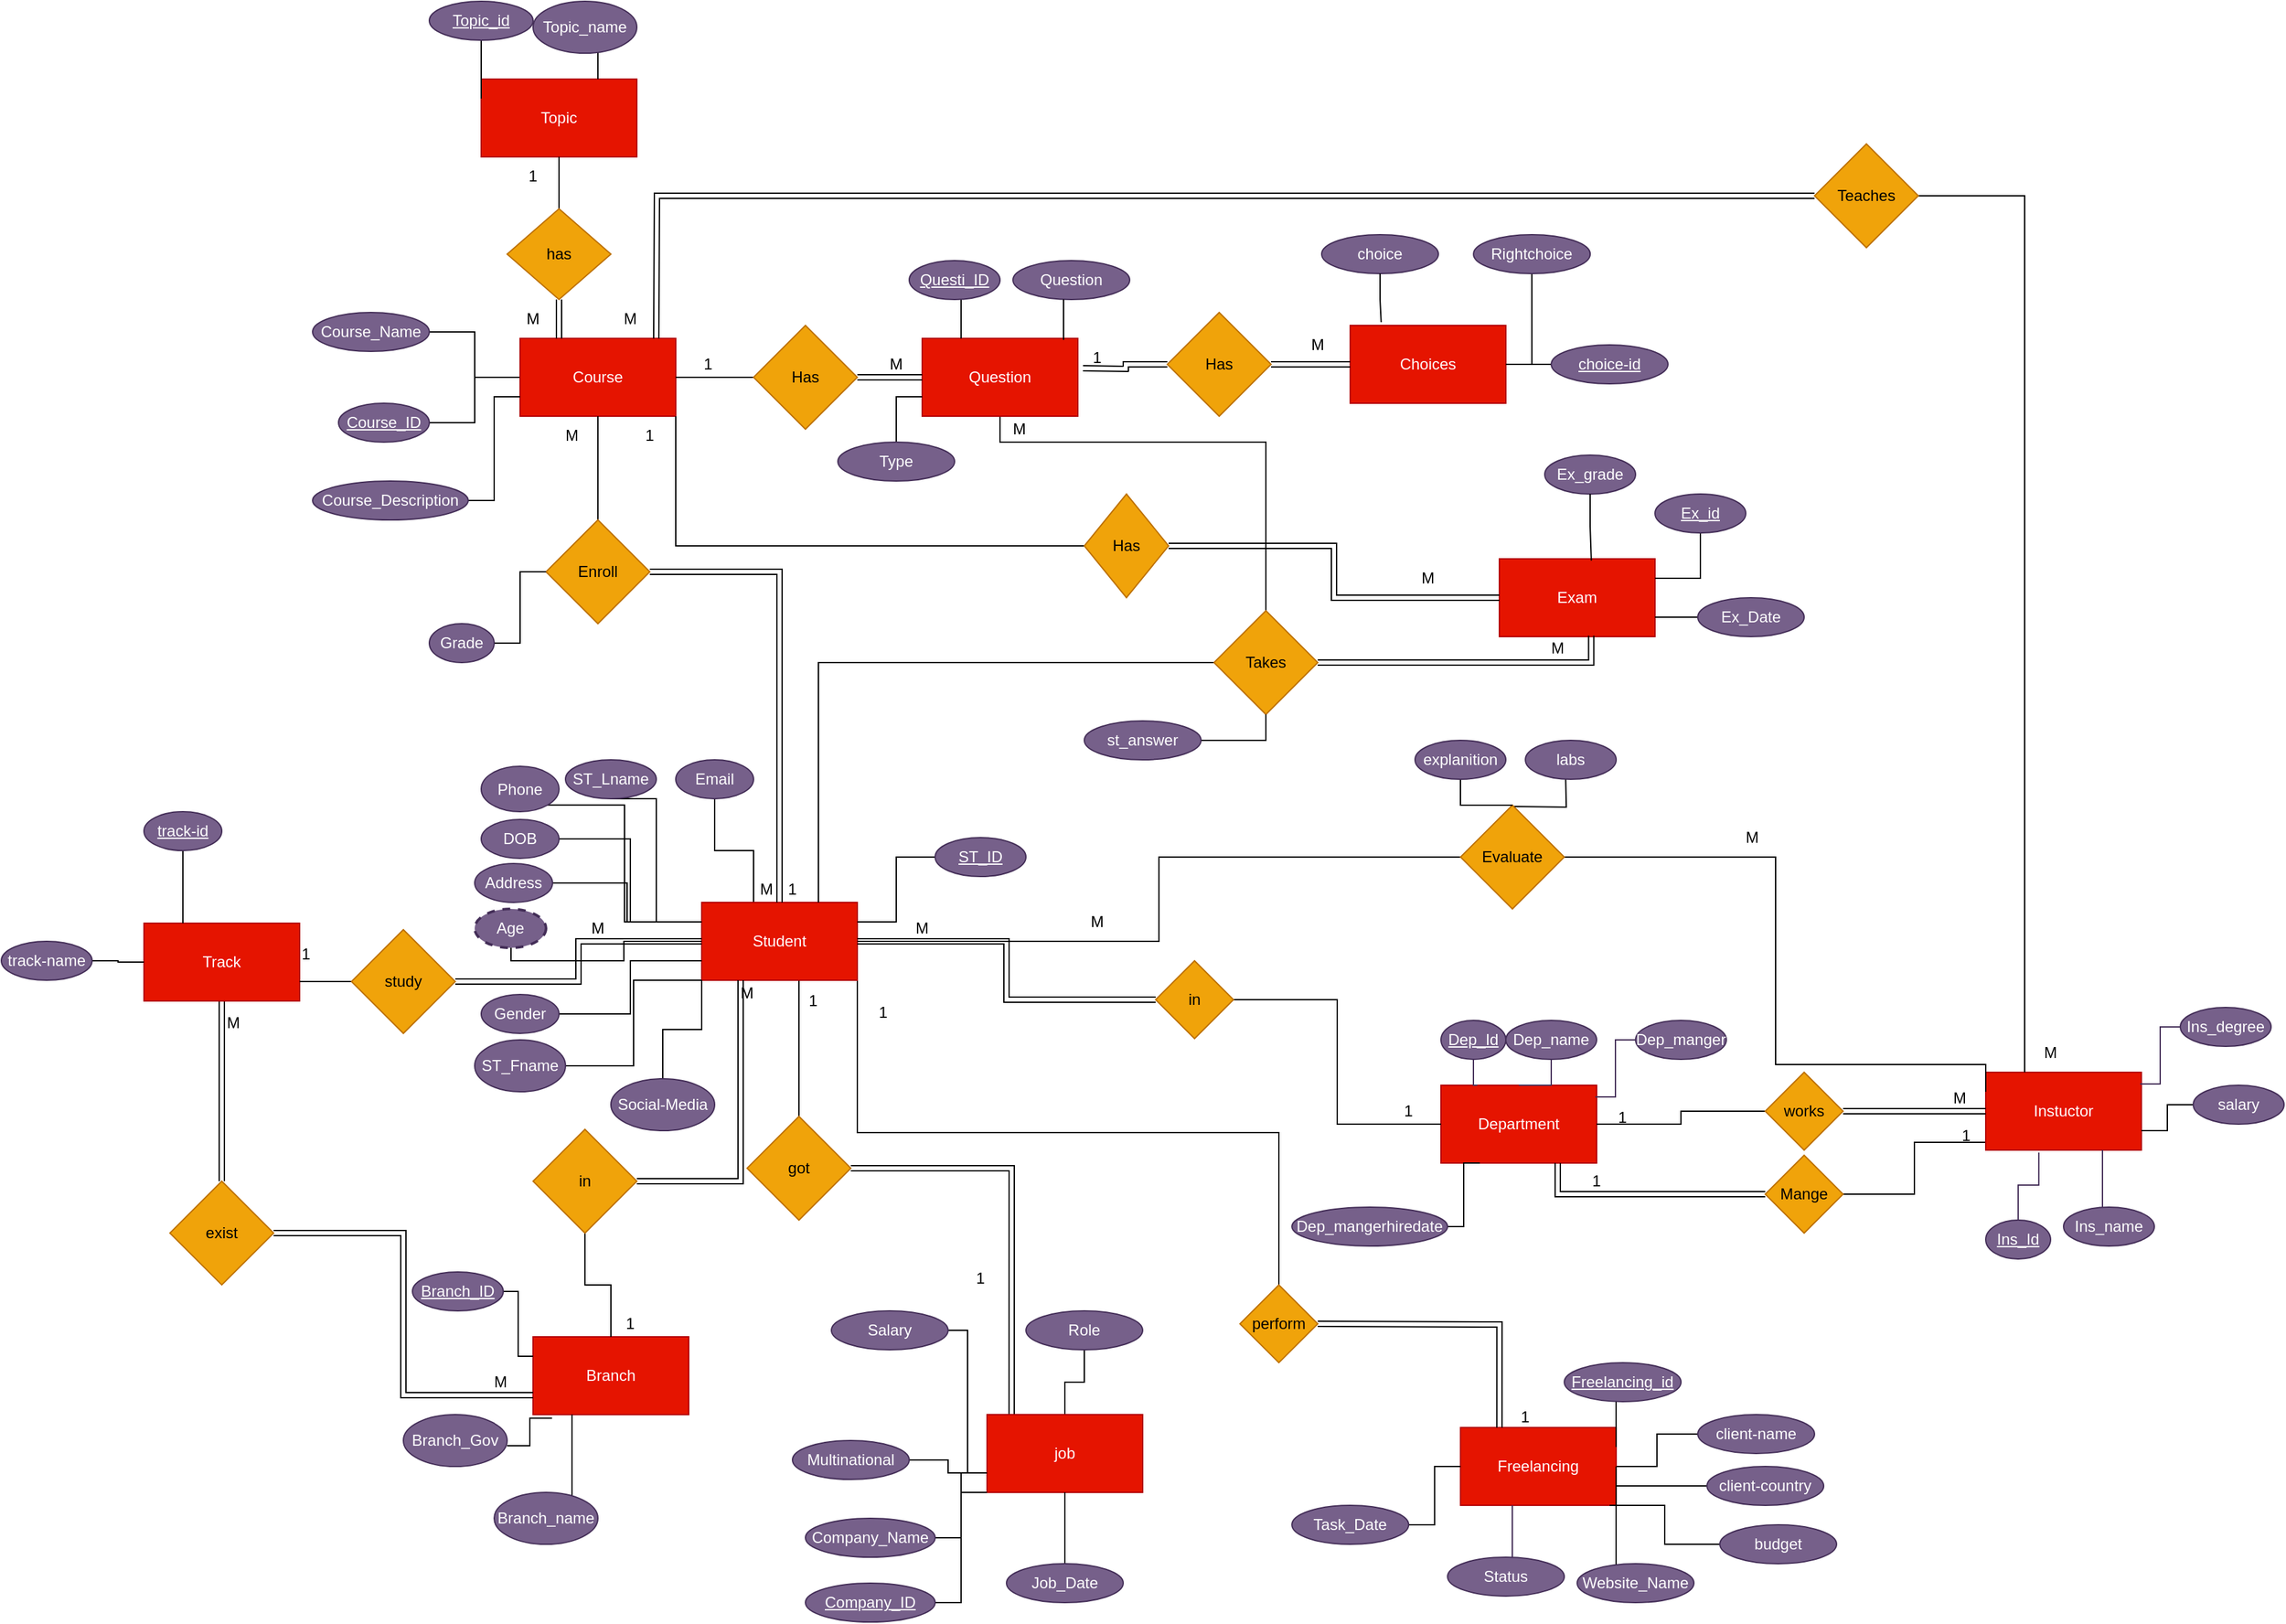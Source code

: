 <mxfile version="24.7.7">
  <diagram name="Page-1" id="Xims1WlKcYDbNQN4OqD3">
    <mxGraphModel dx="1760" dy="1590" grid="1" gridSize="10" guides="1" tooltips="1" connect="1" arrows="1" fold="1" page="1" pageScale="1" pageWidth="850" pageHeight="1100" math="0" shadow="0">
      <root>
        <mxCell id="0" />
        <mxCell id="1" parent="0" />
        <mxCell id="JtSwTdIA30WOySHyKtoY-1" style="edgeStyle=orthogonalEdgeStyle;rounded=0;orthogonalLoop=1;jettySize=auto;html=1;endArrow=none;endFill=0;" edge="1" parent="1" source="JtSwTdIA30WOySHyKtoY-2" target="JtSwTdIA30WOySHyKtoY-5">
          <mxGeometry relative="1" as="geometry" />
        </mxCell>
        <mxCell id="JtSwTdIA30WOySHyKtoY-2" value="Course_Name" style="ellipse;whiteSpace=wrap;html=1;fillColor=#76608a;fontColor=#ffffff;strokeColor=#432D57;" vertex="1" parent="1">
          <mxGeometry x="-110" y="-40" width="90" height="30" as="geometry" />
        </mxCell>
        <mxCell id="JtSwTdIA30WOySHyKtoY-3" style="edgeStyle=orthogonalEdgeStyle;rounded=0;orthogonalLoop=1;jettySize=auto;html=1;entryX=0;entryY=0.5;entryDx=0;entryDy=0;endArrow=none;endFill=0;" edge="1" parent="1" source="JtSwTdIA30WOySHyKtoY-4" target="JtSwTdIA30WOySHyKtoY-5">
          <mxGeometry relative="1" as="geometry" />
        </mxCell>
        <mxCell id="JtSwTdIA30WOySHyKtoY-4" value="&lt;u&gt;Course_ID&lt;/u&gt;" style="ellipse;whiteSpace=wrap;html=1;fillColor=#76608a;fontColor=#ffffff;strokeColor=#432D57;" vertex="1" parent="1">
          <mxGeometry x="-90" y="30" width="70" height="30" as="geometry" />
        </mxCell>
        <mxCell id="JtSwTdIA30WOySHyKtoY-5" value="Course" style="rounded=0;whiteSpace=wrap;html=1;fillColor=#e51400;fontColor=#ffffff;strokeColor=#B20000;" vertex="1" parent="1">
          <mxGeometry x="50" y="-20" width="120" height="60" as="geometry" />
        </mxCell>
        <mxCell id="JtSwTdIA30WOySHyKtoY-6" style="edgeStyle=orthogonalEdgeStyle;rounded=0;orthogonalLoop=1;jettySize=auto;html=1;endArrow=none;endFill=0;" edge="1" parent="1" source="JtSwTdIA30WOySHyKtoY-9" target="JtSwTdIA30WOySHyKtoY-70">
          <mxGeometry relative="1" as="geometry">
            <Array as="points">
              <mxPoint x="230" y="375" />
              <mxPoint x="200" y="375" />
            </Array>
          </mxGeometry>
        </mxCell>
        <mxCell id="JtSwTdIA30WOySHyKtoY-7" style="edgeStyle=orthogonalEdgeStyle;rounded=0;orthogonalLoop=1;jettySize=auto;html=1;exitX=1;exitY=1;exitDx=0;exitDy=0;entryX=0.5;entryY=0;entryDx=0;entryDy=0;endArrow=none;endFill=0;" edge="1" parent="1" source="JtSwTdIA30WOySHyKtoY-9" target="JtSwTdIA30WOySHyKtoY-120">
          <mxGeometry relative="1" as="geometry" />
        </mxCell>
        <mxCell id="JtSwTdIA30WOySHyKtoY-8" style="edgeStyle=elbowEdgeStyle;rounded=0;orthogonalLoop=1;jettySize=auto;html=1;entryX=0.5;entryY=0;entryDx=0;entryDy=0;endArrow=none;endFill=0;" edge="1" parent="1" source="JtSwTdIA30WOySHyKtoY-9" target="JtSwTdIA30WOySHyKtoY-82">
          <mxGeometry relative="1" as="geometry" />
        </mxCell>
        <mxCell id="JtSwTdIA30WOySHyKtoY-9" value="Student" style="rounded=0;whiteSpace=wrap;html=1;fillColor=#e51400;fontColor=#ffffff;strokeColor=#B20000;" vertex="1" parent="1">
          <mxGeometry x="190" y="415" width="120" height="60" as="geometry" />
        </mxCell>
        <mxCell id="JtSwTdIA30WOySHyKtoY-10" style="edgeStyle=elbowEdgeStyle;rounded=0;orthogonalLoop=1;jettySize=auto;html=1;entryX=0;entryY=0.75;entryDx=0;entryDy=0;endArrow=none;endFill=0;" edge="1" parent="1" source="JtSwTdIA30WOySHyKtoY-11" target="JtSwTdIA30WOySHyKtoY-9">
          <mxGeometry relative="1" as="geometry" />
        </mxCell>
        <mxCell id="JtSwTdIA30WOySHyKtoY-11" value="Gender" style="ellipse;whiteSpace=wrap;html=1;fillColor=#76608a;fontColor=#ffffff;strokeColor=#432D57;" vertex="1" parent="1">
          <mxGeometry x="20" y="486" width="60" height="30" as="geometry" />
        </mxCell>
        <mxCell id="JtSwTdIA30WOySHyKtoY-12" style="edgeStyle=elbowEdgeStyle;rounded=0;orthogonalLoop=1;jettySize=auto;html=1;exitX=0.5;exitY=1;exitDx=0;exitDy=0;entryX=0;entryY=0.25;entryDx=0;entryDy=0;endArrow=none;endFill=0;" edge="1" parent="1" source="JtSwTdIA30WOySHyKtoY-13" target="JtSwTdIA30WOySHyKtoY-9">
          <mxGeometry relative="1" as="geometry">
            <mxPoint x="140" y="390" as="targetPoint" />
          </mxGeometry>
        </mxCell>
        <mxCell id="JtSwTdIA30WOySHyKtoY-13" value="ST_Lname" style="ellipse;whiteSpace=wrap;html=1;fillColor=#76608a;fontColor=#ffffff;strokeColor=#432D57;" vertex="1" parent="1">
          <mxGeometry x="85" y="305" width="70" height="30" as="geometry" />
        </mxCell>
        <mxCell id="JtSwTdIA30WOySHyKtoY-14" style="edgeStyle=elbowEdgeStyle;rounded=0;orthogonalLoop=1;jettySize=auto;html=1;exitX=1;exitY=0.5;exitDx=0;exitDy=0;entryX=0;entryY=0.25;entryDx=0;entryDy=0;endArrow=none;endFill=0;" edge="1" parent="1" source="JtSwTdIA30WOySHyKtoY-15" target="JtSwTdIA30WOySHyKtoY-9">
          <mxGeometry relative="1" as="geometry">
            <mxPoint x="140" y="420" as="targetPoint" />
          </mxGeometry>
        </mxCell>
        <mxCell id="JtSwTdIA30WOySHyKtoY-15" value="DOB" style="ellipse;whiteSpace=wrap;html=1;fillColor=#76608a;fontColor=#ffffff;strokeColor=#432D57;" vertex="1" parent="1">
          <mxGeometry x="20" y="351" width="60" height="30" as="geometry" />
        </mxCell>
        <mxCell id="JtSwTdIA30WOySHyKtoY-16" style="edgeStyle=elbowEdgeStyle;rounded=0;orthogonalLoop=1;jettySize=auto;html=1;exitX=1;exitY=1;exitDx=0;exitDy=0;endArrow=none;endFill=0;" edge="1" parent="1" source="JtSwTdIA30WOySHyKtoY-17">
          <mxGeometry relative="1" as="geometry">
            <mxPoint x="190" y="430" as="targetPoint" />
          </mxGeometry>
        </mxCell>
        <mxCell id="JtSwTdIA30WOySHyKtoY-17" value="Phone" style="ellipse;whiteSpace=wrap;html=1;fillColor=#76608a;fontColor=#ffffff;strokeColor=#432D57;" vertex="1" parent="1">
          <mxGeometry x="20" y="310" width="60" height="35" as="geometry" />
        </mxCell>
        <mxCell id="JtSwTdIA30WOySHyKtoY-18" style="edgeStyle=elbowEdgeStyle;rounded=0;orthogonalLoop=1;jettySize=auto;html=1;exitX=1;exitY=0.5;exitDx=0;exitDy=0;entryX=0;entryY=0.25;entryDx=0;entryDy=0;endArrow=none;endFill=0;" edge="1" parent="1" source="JtSwTdIA30WOySHyKtoY-19" target="JtSwTdIA30WOySHyKtoY-9">
          <mxGeometry relative="1" as="geometry">
            <mxPoint x="140" y="435" as="targetPoint" />
          </mxGeometry>
        </mxCell>
        <mxCell id="JtSwTdIA30WOySHyKtoY-19" value="Address" style="ellipse;whiteSpace=wrap;html=1;fillColor=#76608a;fontColor=#ffffff;strokeColor=#432D57;" vertex="1" parent="1">
          <mxGeometry x="15" y="385" width="60" height="30" as="geometry" />
        </mxCell>
        <mxCell id="JtSwTdIA30WOySHyKtoY-20" style="edgeStyle=elbowEdgeStyle;rounded=0;orthogonalLoop=1;jettySize=auto;html=1;entryX=0;entryY=1;entryDx=0;entryDy=0;endArrow=none;endFill=0;" edge="1" parent="1" source="JtSwTdIA30WOySHyKtoY-21" target="JtSwTdIA30WOySHyKtoY-9">
          <mxGeometry relative="1" as="geometry" />
        </mxCell>
        <mxCell id="JtSwTdIA30WOySHyKtoY-21" value="ST_Fname" style="ellipse;whiteSpace=wrap;html=1;fillColor=#76608a;fontColor=#ffffff;strokeColor=#432D57;" vertex="1" parent="1">
          <mxGeometry x="15" y="521" width="70" height="40" as="geometry" />
        </mxCell>
        <mxCell id="JtSwTdIA30WOySHyKtoY-22" style="edgeStyle=orthogonalEdgeStyle;rounded=0;orthogonalLoop=1;jettySize=auto;html=1;entryX=1;entryY=0.25;entryDx=0;entryDy=0;endArrow=none;endFill=0;" edge="1" parent="1" source="JtSwTdIA30WOySHyKtoY-23" target="JtSwTdIA30WOySHyKtoY-9">
          <mxGeometry relative="1" as="geometry" />
        </mxCell>
        <mxCell id="JtSwTdIA30WOySHyKtoY-23" value="&lt;u&gt;ST_ID&lt;/u&gt;" style="ellipse;whiteSpace=wrap;html=1;fillColor=#76608a;fontColor=#ffffff;strokeColor=#432D57;" vertex="1" parent="1">
          <mxGeometry x="370" y="365" width="70" height="30" as="geometry" />
        </mxCell>
        <mxCell id="JtSwTdIA30WOySHyKtoY-24" value="Branch" style="rounded=0;whiteSpace=wrap;html=1;fillColor=#e51400;fontColor=#ffffff;strokeColor=#B20000;" vertex="1" parent="1">
          <mxGeometry x="60" y="750" width="120" height="60" as="geometry" />
        </mxCell>
        <mxCell id="JtSwTdIA30WOySHyKtoY-25" style="edgeStyle=orthogonalEdgeStyle;rounded=0;orthogonalLoop=1;jettySize=auto;html=1;entryX=0.5;entryY=0;entryDx=0;entryDy=0;endArrow=none;endFill=0;" edge="1" parent="1" source="JtSwTdIA30WOySHyKtoY-26" target="JtSwTdIA30WOySHyKtoY-75">
          <mxGeometry relative="1" as="geometry">
            <Array as="points">
              <mxPoint x="420" y="60" />
              <mxPoint x="625" y="60" />
            </Array>
          </mxGeometry>
        </mxCell>
        <mxCell id="JtSwTdIA30WOySHyKtoY-26" value="Question" style="rounded=0;whiteSpace=wrap;html=1;fillColor=#e51400;fontColor=#ffffff;strokeColor=#B20000;" vertex="1" parent="1">
          <mxGeometry x="360" y="-20" width="120" height="60" as="geometry" />
        </mxCell>
        <mxCell id="JtSwTdIA30WOySHyKtoY-27" value="Question" style="ellipse;whiteSpace=wrap;html=1;fillColor=#76608a;fontColor=#ffffff;strokeColor=#432D57;" vertex="1" parent="1">
          <mxGeometry x="430" y="-80" width="90" height="30" as="geometry" />
        </mxCell>
        <mxCell id="JtSwTdIA30WOySHyKtoY-28" style="edgeStyle=elbowEdgeStyle;rounded=0;orthogonalLoop=1;jettySize=auto;html=1;entryX=0.25;entryY=0;entryDx=0;entryDy=0;endArrow=none;endFill=0;" edge="1" parent="1" source="JtSwTdIA30WOySHyKtoY-29" target="JtSwTdIA30WOySHyKtoY-26">
          <mxGeometry relative="1" as="geometry" />
        </mxCell>
        <mxCell id="JtSwTdIA30WOySHyKtoY-29" value="&lt;u&gt;Questi_ID&lt;/u&gt;" style="ellipse;whiteSpace=wrap;html=1;fillColor=#76608a;fontColor=#ffffff;strokeColor=#432D57;" vertex="1" parent="1">
          <mxGeometry x="350" y="-80" width="70" height="30" as="geometry" />
        </mxCell>
        <mxCell id="JtSwTdIA30WOySHyKtoY-30" value="Choices" style="rounded=0;whiteSpace=wrap;html=1;fillColor=#e51400;fontColor=#ffffff;strokeColor=#B20000;" vertex="1" parent="1">
          <mxGeometry x="690" y="-30" width="120" height="60" as="geometry" />
        </mxCell>
        <mxCell id="JtSwTdIA30WOySHyKtoY-31" value="choice" style="ellipse;whiteSpace=wrap;html=1;fillColor=#76608a;fontColor=#ffffff;strokeColor=#432D57;" vertex="1" parent="1">
          <mxGeometry x="668" y="-100" width="90" height="30" as="geometry" />
        </mxCell>
        <mxCell id="JtSwTdIA30WOySHyKtoY-32" style="edgeStyle=elbowEdgeStyle;rounded=0;orthogonalLoop=1;jettySize=auto;html=1;entryX=0.25;entryY=1;entryDx=0;entryDy=0;endArrow=none;endFill=0;" edge="1" parent="1" source="JtSwTdIA30WOySHyKtoY-33" target="JtSwTdIA30WOySHyKtoY-24">
          <mxGeometry relative="1" as="geometry" />
        </mxCell>
        <mxCell id="JtSwTdIA30WOySHyKtoY-33" value="Branch_name" style="ellipse;whiteSpace=wrap;html=1;fillColor=#76608a;fontColor=#ffffff;strokeColor=#432D57;" vertex="1" parent="1">
          <mxGeometry x="30" y="870" width="80" height="40" as="geometry" />
        </mxCell>
        <mxCell id="JtSwTdIA30WOySHyKtoY-34" style="edgeStyle=elbowEdgeStyle;rounded=0;orthogonalLoop=1;jettySize=auto;html=1;entryX=0;entryY=0.25;entryDx=0;entryDy=0;endArrow=none;endFill=0;" edge="1" parent="1" source="JtSwTdIA30WOySHyKtoY-35" target="JtSwTdIA30WOySHyKtoY-24">
          <mxGeometry relative="1" as="geometry" />
        </mxCell>
        <mxCell id="JtSwTdIA30WOySHyKtoY-35" value="&lt;u&gt;Branch_ID&lt;/u&gt;" style="ellipse;whiteSpace=wrap;html=1;fillColor=#76608a;fontColor=#ffffff;strokeColor=#432D57;" vertex="1" parent="1">
          <mxGeometry x="-33" y="700" width="70" height="30" as="geometry" />
        </mxCell>
        <mxCell id="JtSwTdIA30WOySHyKtoY-36" value="Branch_Gov" style="ellipse;whiteSpace=wrap;html=1;fillColor=#76608a;fontColor=#ffffff;strokeColor=#432D57;" vertex="1" parent="1">
          <mxGeometry x="-40" y="810" width="80" height="40" as="geometry" />
        </mxCell>
        <mxCell id="JtSwTdIA30WOySHyKtoY-37" style="edgeStyle=elbowEdgeStyle;rounded=0;orthogonalLoop=1;jettySize=auto;html=1;entryX=0;entryY=0.5;entryDx=0;entryDy=0;endArrow=none;endFill=0;" edge="1" parent="1" source="JtSwTdIA30WOySHyKtoY-38" target="JtSwTdIA30WOySHyKtoY-150">
          <mxGeometry relative="1" as="geometry" />
        </mxCell>
        <mxCell id="JtSwTdIA30WOySHyKtoY-38" value="Freelancing" style="rounded=0;whiteSpace=wrap;html=1;fillColor=#e51400;fontColor=#ffffff;strokeColor=#B20000;" vertex="1" parent="1">
          <mxGeometry x="775.07" y="819.97" width="120" height="60" as="geometry" />
        </mxCell>
        <mxCell id="JtSwTdIA30WOySHyKtoY-39" style="edgeStyle=elbowEdgeStyle;rounded=0;orthogonalLoop=1;jettySize=auto;html=1;entryX=1;entryY=0.25;entryDx=0;entryDy=0;endArrow=none;endFill=0;" edge="1" parent="1" source="JtSwTdIA30WOySHyKtoY-40" target="JtSwTdIA30WOySHyKtoY-38">
          <mxGeometry relative="1" as="geometry" />
        </mxCell>
        <mxCell id="JtSwTdIA30WOySHyKtoY-40" value="&lt;u&gt;Freelancing_id&lt;/u&gt;" style="ellipse;whiteSpace=wrap;html=1;fillColor=#76608a;fontColor=#ffffff;strokeColor=#432D57;" vertex="1" parent="1">
          <mxGeometry x="855.07" y="769.97" width="90" height="30" as="geometry" />
        </mxCell>
        <mxCell id="JtSwTdIA30WOySHyKtoY-41" style="edgeStyle=elbowEdgeStyle;rounded=0;orthogonalLoop=1;jettySize=auto;html=1;entryX=1;entryY=0.5;entryDx=0;entryDy=0;endArrow=none;endFill=0;" edge="1" parent="1" source="JtSwTdIA30WOySHyKtoY-42" target="JtSwTdIA30WOySHyKtoY-38">
          <mxGeometry relative="1" as="geometry" />
        </mxCell>
        <mxCell id="JtSwTdIA30WOySHyKtoY-42" value="Website_Name" style="ellipse;whiteSpace=wrap;html=1;fillColor=#76608a;fontColor=#ffffff;strokeColor=#432D57;" vertex="1" parent="1">
          <mxGeometry x="865.0" y="925" width="90" height="30" as="geometry" />
        </mxCell>
        <mxCell id="JtSwTdIA30WOySHyKtoY-43" style="edgeStyle=elbowEdgeStyle;rounded=0;orthogonalLoop=1;jettySize=auto;html=1;endArrow=none;endFill=0;fillColor=#76608a;strokeColor=#432D57;" edge="1" parent="1" source="JtSwTdIA30WOySHyKtoY-44" target="JtSwTdIA30WOySHyKtoY-38">
          <mxGeometry relative="1" as="geometry" />
        </mxCell>
        <mxCell id="JtSwTdIA30WOySHyKtoY-44" value="Status" style="ellipse;whiteSpace=wrap;html=1;fillColor=#76608a;fontColor=#ffffff;strokeColor=#432D57;" vertex="1" parent="1">
          <mxGeometry x="765.07" y="919.97" width="90" height="30" as="geometry" />
        </mxCell>
        <mxCell id="JtSwTdIA30WOySHyKtoY-45" style="edgeStyle=orthogonalEdgeStyle;rounded=0;orthogonalLoop=1;jettySize=auto;html=1;entryX=0.5;entryY=0;entryDx=0;entryDy=0;endArrow=none;endFill=0;" edge="1" parent="1" source="JtSwTdIA30WOySHyKtoY-46" target="JtSwTdIA30WOySHyKtoY-83">
          <mxGeometry relative="1" as="geometry" />
        </mxCell>
        <mxCell id="JtSwTdIA30WOySHyKtoY-46" value="Role" style="ellipse;whiteSpace=wrap;html=1;fillColor=#76608a;fontColor=#ffffff;strokeColor=#432D57;" vertex="1" parent="1">
          <mxGeometry x="440" y="730" width="90" height="30" as="geometry" />
        </mxCell>
        <mxCell id="JtSwTdIA30WOySHyKtoY-47" style="edgeStyle=elbowEdgeStyle;rounded=0;orthogonalLoop=1;jettySize=auto;html=1;entryX=0;entryY=0.75;entryDx=0;entryDy=0;endArrow=none;endFill=0;" edge="1" parent="1" source="JtSwTdIA30WOySHyKtoY-48" target="JtSwTdIA30WOySHyKtoY-83">
          <mxGeometry relative="1" as="geometry" />
        </mxCell>
        <mxCell id="JtSwTdIA30WOySHyKtoY-48" value="Salary" style="ellipse;whiteSpace=wrap;html=1;fillColor=#76608a;fontColor=#ffffff;strokeColor=#432D57;" vertex="1" parent="1">
          <mxGeometry x="290" y="730" width="90" height="30" as="geometry" />
        </mxCell>
        <mxCell id="JtSwTdIA30WOySHyKtoY-49" style="edgeStyle=elbowEdgeStyle;rounded=0;orthogonalLoop=1;jettySize=auto;html=1;entryX=0;entryY=0.75;entryDx=0;entryDy=0;endArrow=none;endFill=0;" edge="1" parent="1" source="JtSwTdIA30WOySHyKtoY-50" target="JtSwTdIA30WOySHyKtoY-83">
          <mxGeometry relative="1" as="geometry" />
        </mxCell>
        <mxCell id="JtSwTdIA30WOySHyKtoY-50" value="Multinational" style="ellipse;whiteSpace=wrap;html=1;fillColor=#76608a;fontColor=#ffffff;strokeColor=#432D57;" vertex="1" parent="1">
          <mxGeometry x="260" y="830" width="90" height="30" as="geometry" />
        </mxCell>
        <mxCell id="JtSwTdIA30WOySHyKtoY-51" value="Exam" style="rounded=0;whiteSpace=wrap;html=1;fillColor=#e51400;fontColor=#ffffff;strokeColor=#B20000;" vertex="1" parent="1">
          <mxGeometry x="805" y="150" width="120" height="60" as="geometry" />
        </mxCell>
        <mxCell id="JtSwTdIA30WOySHyKtoY-52" value="Ex_grade" style="ellipse;whiteSpace=wrap;html=1;fillColor=#76608a;fontColor=#ffffff;strokeColor=#432D57;" vertex="1" parent="1">
          <mxGeometry x="840" y="70" width="70" height="30" as="geometry" />
        </mxCell>
        <mxCell id="JtSwTdIA30WOySHyKtoY-53" style="edgeStyle=orthogonalEdgeStyle;rounded=0;orthogonalLoop=1;jettySize=auto;html=1;entryX=1;entryY=0.25;entryDx=0;entryDy=0;endArrow=none;endFill=0;" edge="1" parent="1" source="JtSwTdIA30WOySHyKtoY-54" target="JtSwTdIA30WOySHyKtoY-51">
          <mxGeometry relative="1" as="geometry" />
        </mxCell>
        <mxCell id="JtSwTdIA30WOySHyKtoY-54" value="&lt;u&gt;Ex_id&lt;/u&gt;" style="ellipse;whiteSpace=wrap;html=1;fillColor=#76608a;fontColor=#ffffff;strokeColor=#432D57;" vertex="1" parent="1">
          <mxGeometry x="925" y="100" width="70" height="30" as="geometry" />
        </mxCell>
        <mxCell id="JtSwTdIA30WOySHyKtoY-55" style="edgeStyle=orthogonalEdgeStyle;rounded=0;orthogonalLoop=1;jettySize=auto;html=1;entryX=1;entryY=0.75;entryDx=0;entryDy=0;endArrow=none;endFill=0;" edge="1" parent="1" source="JtSwTdIA30WOySHyKtoY-56" target="JtSwTdIA30WOySHyKtoY-51">
          <mxGeometry relative="1" as="geometry" />
        </mxCell>
        <mxCell id="JtSwTdIA30WOySHyKtoY-56" value="Ex_Date" style="ellipse;whiteSpace=wrap;html=1;fillColor=#76608a;fontColor=#ffffff;strokeColor=#432D57;" vertex="1" parent="1">
          <mxGeometry x="958" y="180" width="82" height="30" as="geometry" />
        </mxCell>
        <mxCell id="JtSwTdIA30WOySHyKtoY-57" style="edgeStyle=orthogonalEdgeStyle;rounded=0;orthogonalLoop=1;jettySize=auto;html=1;entryX=1;entryY=0.5;entryDx=0;entryDy=0;endArrow=none;endFill=0;" edge="1" parent="1" source="JtSwTdIA30WOySHyKtoY-58" target="JtSwTdIA30WOySHyKtoY-30">
          <mxGeometry relative="1" as="geometry" />
        </mxCell>
        <mxCell id="JtSwTdIA30WOySHyKtoY-58" value="Rightchoice" style="ellipse;whiteSpace=wrap;html=1;fillColor=#76608a;fontColor=#ffffff;strokeColor=#432D57;" vertex="1" parent="1">
          <mxGeometry x="785.07" y="-100" width="90" height="30" as="geometry" />
        </mxCell>
        <mxCell id="JtSwTdIA30WOySHyKtoY-59" style="edgeStyle=orthogonalEdgeStyle;rounded=0;orthogonalLoop=1;jettySize=auto;html=1;entryX=1;entryY=0.5;entryDx=0;entryDy=0;endArrow=none;endFill=0;" edge="1" parent="1" source="JtSwTdIA30WOySHyKtoY-60" target="JtSwTdIA30WOySHyKtoY-188">
          <mxGeometry relative="1" as="geometry">
            <Array as="points">
              <mxPoint x="1125" y="600" />
              <mxPoint x="1125" y="640" />
            </Array>
          </mxGeometry>
        </mxCell>
        <mxCell id="JtSwTdIA30WOySHyKtoY-60" value="Instuctor" style="rounded=0;whiteSpace=wrap;html=1;fillColor=#e51400;fontColor=#ffffff;strokeColor=#B20000;" vertex="1" parent="1">
          <mxGeometry x="1180" y="546" width="120" height="60" as="geometry" />
        </mxCell>
        <mxCell id="JtSwTdIA30WOySHyKtoY-61" style="edgeStyle=elbowEdgeStyle;rounded=0;orthogonalLoop=1;jettySize=auto;html=1;entryX=0.909;entryY=0.018;entryDx=0;entryDy=0;entryPerimeter=0;endArrow=none;endFill=0;" edge="1" parent="1" source="JtSwTdIA30WOySHyKtoY-27" target="JtSwTdIA30WOySHyKtoY-26">
          <mxGeometry relative="1" as="geometry" />
        </mxCell>
        <mxCell id="JtSwTdIA30WOySHyKtoY-62" style="edgeStyle=orthogonalEdgeStyle;rounded=0;orthogonalLoop=1;jettySize=auto;html=1;entryX=0;entryY=0.5;entryDx=0;entryDy=0;endArrow=none;endFill=0;shape=link;" edge="1" parent="1" source="JtSwTdIA30WOySHyKtoY-63" target="JtSwTdIA30WOySHyKtoY-30">
          <mxGeometry relative="1" as="geometry" />
        </mxCell>
        <mxCell id="JtSwTdIA30WOySHyKtoY-63" value="Has" style="rhombus;whiteSpace=wrap;html=1;fillColor=#f0a30a;fontColor=#000000;strokeColor=#BD7000;" vertex="1" parent="1">
          <mxGeometry x="549" y="-40" width="80" height="80" as="geometry" />
        </mxCell>
        <mxCell id="JtSwTdIA30WOySHyKtoY-64" style="edgeStyle=orthogonalEdgeStyle;rounded=0;orthogonalLoop=1;jettySize=auto;html=1;entryX=0;entryY=0.75;entryDx=0;entryDy=0;endArrow=none;endFill=0;" edge="1" parent="1" source="JtSwTdIA30WOySHyKtoY-65" target="JtSwTdIA30WOySHyKtoY-5">
          <mxGeometry relative="1" as="geometry" />
        </mxCell>
        <mxCell id="JtSwTdIA30WOySHyKtoY-65" value="Course_Description" style="ellipse;whiteSpace=wrap;html=1;fillColor=#76608a;fontColor=#ffffff;strokeColor=#432D57;" vertex="1" parent="1">
          <mxGeometry x="-110" y="90" width="120" height="30" as="geometry" />
        </mxCell>
        <mxCell id="JtSwTdIA30WOySHyKtoY-66" style="edgeStyle=orthogonalEdgeStyle;rounded=0;orthogonalLoop=1;jettySize=auto;html=1;entryX=0.199;entryY=-0.042;entryDx=0;entryDy=0;entryPerimeter=0;endArrow=none;endFill=0;" edge="1" parent="1" source="JtSwTdIA30WOySHyKtoY-31" target="JtSwTdIA30WOySHyKtoY-30">
          <mxGeometry relative="1" as="geometry" />
        </mxCell>
        <mxCell id="JtSwTdIA30WOySHyKtoY-67" style="edgeStyle=orthogonalEdgeStyle;rounded=0;orthogonalLoop=1;jettySize=auto;html=1;entryX=0;entryY=0.5;entryDx=0;entryDy=0;endArrow=none;endFill=0;shape=link;" edge="1" parent="1" source="JtSwTdIA30WOySHyKtoY-69" target="JtSwTdIA30WOySHyKtoY-26">
          <mxGeometry relative="1" as="geometry" />
        </mxCell>
        <mxCell id="JtSwTdIA30WOySHyKtoY-68" style="edgeStyle=orthogonalEdgeStyle;rounded=0;orthogonalLoop=1;jettySize=auto;html=1;endArrow=none;endFill=0;" edge="1" parent="1" source="JtSwTdIA30WOySHyKtoY-69" target="JtSwTdIA30WOySHyKtoY-5">
          <mxGeometry relative="1" as="geometry" />
        </mxCell>
        <mxCell id="JtSwTdIA30WOySHyKtoY-69" value="Has" style="rhombus;whiteSpace=wrap;html=1;fillColor=#f0a30a;fontColor=#000000;strokeColor=#BD7000;" vertex="1" parent="1">
          <mxGeometry x="230" y="-30" width="80" height="80" as="geometry" />
        </mxCell>
        <mxCell id="JtSwTdIA30WOySHyKtoY-70" value="Email" style="ellipse;whiteSpace=wrap;html=1;fillColor=#76608a;fontColor=#ffffff;strokeColor=#432D57;" vertex="1" parent="1">
          <mxGeometry x="170" y="305" width="60" height="30" as="geometry" />
        </mxCell>
        <mxCell id="JtSwTdIA30WOySHyKtoY-71" style="edgeStyle=orthogonalEdgeStyle;rounded=0;orthogonalLoop=1;jettySize=auto;html=1;endArrow=none;endFill=0;shape=link;" edge="1" parent="1" source="JtSwTdIA30WOySHyKtoY-73" target="JtSwTdIA30WOySHyKtoY-9">
          <mxGeometry relative="1" as="geometry" />
        </mxCell>
        <mxCell id="JtSwTdIA30WOySHyKtoY-72" style="edgeStyle=orthogonalEdgeStyle;rounded=0;orthogonalLoop=1;jettySize=auto;html=1;entryX=0.5;entryY=1;entryDx=0;entryDy=0;endArrow=none;endFill=0;exitX=0.5;exitY=0;exitDx=0;exitDy=0;" edge="1" parent="1" source="JtSwTdIA30WOySHyKtoY-73" target="JtSwTdIA30WOySHyKtoY-5">
          <mxGeometry relative="1" as="geometry">
            <mxPoint x="120" y="120" as="sourcePoint" />
          </mxGeometry>
        </mxCell>
        <mxCell id="JtSwTdIA30WOySHyKtoY-73" value="Enroll" style="rhombus;whiteSpace=wrap;html=1;fillColor=#f0a30a;fontColor=#000000;strokeColor=#BD7000;" vertex="1" parent="1">
          <mxGeometry x="70" y="120" width="80" height="80" as="geometry" />
        </mxCell>
        <mxCell id="JtSwTdIA30WOySHyKtoY-74" style="edgeStyle=orthogonalEdgeStyle;rounded=0;orthogonalLoop=1;jettySize=auto;html=1;entryX=0.75;entryY=0;entryDx=0;entryDy=0;endArrow=none;endFill=0;" edge="1" parent="1" source="JtSwTdIA30WOySHyKtoY-75" target="JtSwTdIA30WOySHyKtoY-9">
          <mxGeometry relative="1" as="geometry" />
        </mxCell>
        <mxCell id="JtSwTdIA30WOySHyKtoY-75" value="Takes" style="rhombus;whiteSpace=wrap;html=1;fillColor=#f0a30a;fontColor=#000000;strokeColor=#BD7000;" vertex="1" parent="1">
          <mxGeometry x="585" y="190" width="80" height="80" as="geometry" />
        </mxCell>
        <mxCell id="JtSwTdIA30WOySHyKtoY-76" style="edgeStyle=orthogonalEdgeStyle;rounded=0;orthogonalLoop=1;jettySize=auto;html=1;entryX=0.59;entryY=0.987;entryDx=0;entryDy=0;entryPerimeter=0;endArrow=none;endFill=0;shape=link;" edge="1" parent="1" source="JtSwTdIA30WOySHyKtoY-75" target="JtSwTdIA30WOySHyKtoY-51">
          <mxGeometry relative="1" as="geometry" />
        </mxCell>
        <mxCell id="JtSwTdIA30WOySHyKtoY-77" style="edgeStyle=orthogonalEdgeStyle;rounded=0;orthogonalLoop=1;jettySize=auto;html=1;entryX=0.5;entryY=0;entryDx=0;entryDy=0;endArrow=none;endFill=0;" edge="1" parent="1" source="JtSwTdIA30WOySHyKtoY-79" target="JtSwTdIA30WOySHyKtoY-24">
          <mxGeometry relative="1" as="geometry" />
        </mxCell>
        <mxCell id="JtSwTdIA30WOySHyKtoY-78" style="edgeStyle=orthogonalEdgeStyle;rounded=0;orthogonalLoop=1;jettySize=auto;html=1;entryX=0.25;entryY=1;entryDx=0;entryDy=0;endArrow=none;endFill=0;shape=link;" edge="1" parent="1" source="JtSwTdIA30WOySHyKtoY-79" target="JtSwTdIA30WOySHyKtoY-9">
          <mxGeometry relative="1" as="geometry" />
        </mxCell>
        <mxCell id="JtSwTdIA30WOySHyKtoY-79" value="in" style="rhombus;whiteSpace=wrap;html=1;fillColor=#f0a30a;fontColor=#000000;strokeColor=#BD7000;" vertex="1" parent="1">
          <mxGeometry x="60" y="590" width="80" height="80" as="geometry" />
        </mxCell>
        <mxCell id="JtSwTdIA30WOySHyKtoY-80" style="edgeStyle=elbowEdgeStyle;rounded=0;orthogonalLoop=1;jettySize=auto;html=1;entryX=0.122;entryY=0.979;entryDx=0;entryDy=0;entryPerimeter=0;endArrow=none;endFill=0;" edge="1" parent="1">
          <mxGeometry relative="1" as="geometry">
            <mxPoint x="40" y="834" as="sourcePoint" />
            <mxPoint x="74.64" y="812.74" as="targetPoint" />
          </mxGeometry>
        </mxCell>
        <mxCell id="JtSwTdIA30WOySHyKtoY-81" style="edgeStyle=orthogonalEdgeStyle;rounded=0;orthogonalLoop=1;jettySize=auto;html=1;entryX=0.158;entryY=0.052;entryDx=0;entryDy=0;endArrow=none;endFill=0;entryPerimeter=0;shape=link;" edge="1" parent="1" source="JtSwTdIA30WOySHyKtoY-82" target="JtSwTdIA30WOySHyKtoY-83">
          <mxGeometry relative="1" as="geometry">
            <mxPoint x="360" y="650" as="targetPoint" />
          </mxGeometry>
        </mxCell>
        <mxCell id="JtSwTdIA30WOySHyKtoY-82" value="got" style="rhombus;whiteSpace=wrap;html=1;fillColor=#f0a30a;fontColor=#000000;strokeColor=#BD7000;" vertex="1" parent="1">
          <mxGeometry x="225" y="580" width="80" height="80" as="geometry" />
        </mxCell>
        <mxCell id="JtSwTdIA30WOySHyKtoY-83" value="job" style="rounded=0;whiteSpace=wrap;html=1;fillColor=#e51400;fontColor=#ffffff;strokeColor=#B20000;" vertex="1" parent="1">
          <mxGeometry x="410" y="810" width="120" height="60" as="geometry" />
        </mxCell>
        <mxCell id="JtSwTdIA30WOySHyKtoY-84" style="edgeStyle=elbowEdgeStyle;rounded=0;orthogonalLoop=1;jettySize=auto;html=1;entryX=0;entryY=0.75;entryDx=0;entryDy=0;endArrow=none;endFill=0;" edge="1" parent="1" source="JtSwTdIA30WOySHyKtoY-85" target="JtSwTdIA30WOySHyKtoY-83">
          <mxGeometry relative="1" as="geometry" />
        </mxCell>
        <mxCell id="JtSwTdIA30WOySHyKtoY-85" value="Company_Name" style="ellipse;whiteSpace=wrap;html=1;fillColor=#76608a;fontColor=#ffffff;strokeColor=#432D57;" vertex="1" parent="1">
          <mxGeometry x="270" y="890" width="100" height="30" as="geometry" />
        </mxCell>
        <mxCell id="JtSwTdIA30WOySHyKtoY-86" value="Topic" style="rounded=0;whiteSpace=wrap;html=1;fillColor=#e51400;fontColor=#ffffff;strokeColor=#B20000;" vertex="1" parent="1">
          <mxGeometry x="20" y="-220" width="120" height="60" as="geometry" />
        </mxCell>
        <mxCell id="JtSwTdIA30WOySHyKtoY-87" style="edgeStyle=orthogonalEdgeStyle;rounded=0;orthogonalLoop=1;jettySize=auto;html=1;exitX=1;exitY=1;exitDx=0;exitDy=0;entryX=0.75;entryY=0;entryDx=0;entryDy=0;endArrow=none;endFill=0;" edge="1" parent="1" source="JtSwTdIA30WOySHyKtoY-88" target="JtSwTdIA30WOySHyKtoY-86">
          <mxGeometry relative="1" as="geometry" />
        </mxCell>
        <mxCell id="JtSwTdIA30WOySHyKtoY-88" value="Topic_name" style="ellipse;whiteSpace=wrap;html=1;fillColor=#76608a;fontColor=#ffffff;strokeColor=#432D57;" vertex="1" parent="1">
          <mxGeometry x="60" y="-280" width="80" height="40" as="geometry" />
        </mxCell>
        <mxCell id="JtSwTdIA30WOySHyKtoY-89" style="edgeStyle=elbowEdgeStyle;rounded=0;orthogonalLoop=1;jettySize=auto;html=1;entryX=0;entryY=0.25;entryDx=0;entryDy=0;endArrow=none;endFill=0;" edge="1" parent="1" source="JtSwTdIA30WOySHyKtoY-90" target="JtSwTdIA30WOySHyKtoY-86">
          <mxGeometry relative="1" as="geometry" />
        </mxCell>
        <mxCell id="JtSwTdIA30WOySHyKtoY-90" value="&lt;u&gt;Topic_id&lt;/u&gt;" style="ellipse;whiteSpace=wrap;html=1;fillColor=#76608a;fontColor=#ffffff;strokeColor=#432D57;" vertex="1" parent="1">
          <mxGeometry x="-20" y="-280" width="80" height="30" as="geometry" />
        </mxCell>
        <mxCell id="JtSwTdIA30WOySHyKtoY-91" style="edgeStyle=orthogonalEdgeStyle;rounded=0;orthogonalLoop=1;jettySize=auto;html=1;endArrow=none;endFill=0;" edge="1" parent="1" source="JtSwTdIA30WOySHyKtoY-93" target="JtSwTdIA30WOySHyKtoY-86">
          <mxGeometry relative="1" as="geometry" />
        </mxCell>
        <mxCell id="JtSwTdIA30WOySHyKtoY-92" style="edgeStyle=orthogonalEdgeStyle;rounded=0;orthogonalLoop=1;jettySize=auto;html=1;entryX=0.5;entryY=0;entryDx=0;entryDy=0;endArrow=none;endFill=0;shape=link;" edge="1" parent="1" source="JtSwTdIA30WOySHyKtoY-93">
          <mxGeometry relative="1" as="geometry">
            <mxPoint x="80" y="-20" as="targetPoint" />
          </mxGeometry>
        </mxCell>
        <mxCell id="JtSwTdIA30WOySHyKtoY-93" value="has" style="rhombus;whiteSpace=wrap;html=1;fillColor=#f0a30a;fontColor=#000000;strokeColor=#BD7000;" vertex="1" parent="1">
          <mxGeometry x="40" y="-120" width="80" height="70" as="geometry" />
        </mxCell>
        <mxCell id="JtSwTdIA30WOySHyKtoY-94" value="&lt;u&gt;Ins_Id&lt;/u&gt;" style="ellipse;whiteSpace=wrap;html=1;fillColor=#76608a;fontColor=#ffffff;strokeColor=#432D57;" vertex="1" parent="1">
          <mxGeometry x="1180" y="660" width="50" height="30" as="geometry" />
        </mxCell>
        <mxCell id="JtSwTdIA30WOySHyKtoY-95" style="edgeStyle=elbowEdgeStyle;rounded=0;orthogonalLoop=1;jettySize=auto;html=1;endArrow=none;endFill=0;fillColor=#76608a;strokeColor=#432D57;" edge="1" parent="1" source="JtSwTdIA30WOySHyKtoY-96" target="JtSwTdIA30WOySHyKtoY-60">
          <mxGeometry relative="1" as="geometry" />
        </mxCell>
        <mxCell id="JtSwTdIA30WOySHyKtoY-96" value="Ins_name" style="ellipse;whiteSpace=wrap;html=1;fillColor=#76608a;fontColor=#ffffff;strokeColor=#432D57;" vertex="1" parent="1">
          <mxGeometry x="1240" y="650" width="70" height="30" as="geometry" />
        </mxCell>
        <mxCell id="JtSwTdIA30WOySHyKtoY-97" value="Ins_degree" style="ellipse;whiteSpace=wrap;html=1;fillColor=#76608a;fontColor=#ffffff;strokeColor=#432D57;" vertex="1" parent="1">
          <mxGeometry x="1330" y="496" width="70" height="30" as="geometry" />
        </mxCell>
        <mxCell id="JtSwTdIA30WOySHyKtoY-98" style="edgeStyle=elbowEdgeStyle;rounded=0;orthogonalLoop=1;jettySize=auto;html=1;entryX=1;entryY=0.75;entryDx=0;entryDy=0;endArrow=none;endFill=0;" edge="1" parent="1" source="JtSwTdIA30WOySHyKtoY-99" target="JtSwTdIA30WOySHyKtoY-60">
          <mxGeometry relative="1" as="geometry" />
        </mxCell>
        <mxCell id="JtSwTdIA30WOySHyKtoY-99" value="salary" style="ellipse;whiteSpace=wrap;html=1;fillColor=#76608a;fontColor=#ffffff;strokeColor=#432D57;" vertex="1" parent="1">
          <mxGeometry x="1340" y="556" width="70" height="30" as="geometry" />
        </mxCell>
        <mxCell id="JtSwTdIA30WOySHyKtoY-100" style="edgeStyle=orthogonalEdgeStyle;rounded=0;orthogonalLoop=1;jettySize=auto;html=1;endArrow=none;endFill=0;fillColor=#76608a;strokeColor=#432D57;entryX=0.341;entryY=1.031;entryDx=0;entryDy=0;entryPerimeter=0;" edge="1" parent="1" source="JtSwTdIA30WOySHyKtoY-94" target="JtSwTdIA30WOySHyKtoY-60">
          <mxGeometry relative="1" as="geometry">
            <mxPoint x="1201.25" y="540" as="targetPoint" />
          </mxGeometry>
        </mxCell>
        <mxCell id="JtSwTdIA30WOySHyKtoY-101" style="edgeStyle=elbowEdgeStyle;rounded=0;orthogonalLoop=1;jettySize=auto;html=1;entryX=0.992;entryY=0.149;entryDx=0;entryDy=0;entryPerimeter=0;endArrow=none;endFill=0;fillColor=#76608a;strokeColor=#432D57;" edge="1" parent="1" source="JtSwTdIA30WOySHyKtoY-97" target="JtSwTdIA30WOySHyKtoY-60">
          <mxGeometry relative="1" as="geometry" />
        </mxCell>
        <mxCell id="JtSwTdIA30WOySHyKtoY-102" value="Department" style="rounded=0;whiteSpace=wrap;html=1;fillColor=#e51400;fontColor=#ffffff;strokeColor=#B20000;" vertex="1" parent="1">
          <mxGeometry x="760" y="556" width="120" height="60" as="geometry" />
        </mxCell>
        <mxCell id="JtSwTdIA30WOySHyKtoY-103" value="&lt;u&gt;Dep_Id&lt;/u&gt;" style="ellipse;whiteSpace=wrap;html=1;fillColor=#76608a;fontColor=#ffffff;strokeColor=#432D57;" vertex="1" parent="1">
          <mxGeometry x="760" y="506" width="50" height="30" as="geometry" />
        </mxCell>
        <mxCell id="JtSwTdIA30WOySHyKtoY-104" style="edgeStyle=orthogonalEdgeStyle;rounded=0;orthogonalLoop=1;jettySize=auto;html=1;endArrow=none;endFill=0;fillColor=#76608a;strokeColor=#432D57;" edge="1" parent="1" source="JtSwTdIA30WOySHyKtoY-105" target="JtSwTdIA30WOySHyKtoY-102">
          <mxGeometry relative="1" as="geometry" />
        </mxCell>
        <mxCell id="JtSwTdIA30WOySHyKtoY-105" value="Dep_name" style="ellipse;whiteSpace=wrap;html=1;fillColor=#76608a;fontColor=#ffffff;strokeColor=#432D57;" vertex="1" parent="1">
          <mxGeometry x="810" y="506" width="70" height="30" as="geometry" />
        </mxCell>
        <mxCell id="JtSwTdIA30WOySHyKtoY-106" value="Dep_manger" style="ellipse;whiteSpace=wrap;html=1;fillColor=#76608a;fontColor=#ffffff;strokeColor=#432D57;" vertex="1" parent="1">
          <mxGeometry x="910" y="506" width="70" height="30" as="geometry" />
        </mxCell>
        <mxCell id="JtSwTdIA30WOySHyKtoY-107" style="edgeStyle=elbowEdgeStyle;rounded=0;orthogonalLoop=1;jettySize=auto;html=1;entryX=0.25;entryY=1;entryDx=0;entryDy=0;endArrow=none;endFill=0;" edge="1" parent="1" source="JtSwTdIA30WOySHyKtoY-108" target="JtSwTdIA30WOySHyKtoY-102">
          <mxGeometry relative="1" as="geometry" />
        </mxCell>
        <mxCell id="JtSwTdIA30WOySHyKtoY-108" value="Dep_mangerhiredate" style="ellipse;whiteSpace=wrap;html=1;fillColor=#76608a;fontColor=#ffffff;strokeColor=#432D57;" vertex="1" parent="1">
          <mxGeometry x="645.07" y="650" width="120" height="30" as="geometry" />
        </mxCell>
        <mxCell id="JtSwTdIA30WOySHyKtoY-109" style="edgeStyle=orthogonalEdgeStyle;rounded=0;orthogonalLoop=1;jettySize=auto;html=1;endArrow=none;endFill=0;fillColor=#76608a;strokeColor=#432D57;" edge="1" parent="1" source="JtSwTdIA30WOySHyKtoY-103">
          <mxGeometry relative="1" as="geometry">
            <mxPoint x="787.5" y="556" as="targetPoint" />
          </mxGeometry>
        </mxCell>
        <mxCell id="JtSwTdIA30WOySHyKtoY-110" style="edgeStyle=elbowEdgeStyle;rounded=0;orthogonalLoop=1;jettySize=auto;html=1;entryX=0.992;entryY=0.149;entryDx=0;entryDy=0;entryPerimeter=0;endArrow=none;endFill=0;fillColor=#76608a;strokeColor=#432D57;" edge="1" parent="1" source="JtSwTdIA30WOySHyKtoY-106" target="JtSwTdIA30WOySHyKtoY-102">
          <mxGeometry relative="1" as="geometry" />
        </mxCell>
        <mxCell id="JtSwTdIA30WOySHyKtoY-111" style="edgeStyle=orthogonalEdgeStyle;rounded=0;orthogonalLoop=1;jettySize=auto;html=1;entryX=0;entryY=0.5;entryDx=0;entryDy=0;endArrow=none;endFill=0;" edge="1" parent="1" source="JtSwTdIA30WOySHyKtoY-113" target="JtSwTdIA30WOySHyKtoY-102">
          <mxGeometry relative="1" as="geometry" />
        </mxCell>
        <mxCell id="JtSwTdIA30WOySHyKtoY-112" style="edgeStyle=orthogonalEdgeStyle;rounded=0;orthogonalLoop=1;jettySize=auto;html=1;entryX=1;entryY=0.5;entryDx=0;entryDy=0;endArrow=none;endFill=0;shape=link;" edge="1" parent="1" source="JtSwTdIA30WOySHyKtoY-113" target="JtSwTdIA30WOySHyKtoY-9">
          <mxGeometry relative="1" as="geometry" />
        </mxCell>
        <mxCell id="JtSwTdIA30WOySHyKtoY-113" value="in" style="rhombus;whiteSpace=wrap;html=1;fillColor=#f0a30a;fontColor=#000000;strokeColor=#BD7000;" vertex="1" parent="1">
          <mxGeometry x="540" y="460" width="60" height="60" as="geometry" />
        </mxCell>
        <mxCell id="JtSwTdIA30WOySHyKtoY-114" style="edgeStyle=orthogonalEdgeStyle;rounded=0;orthogonalLoop=1;jettySize=auto;html=1;endArrow=none;endFill=0;shape=link;" edge="1" parent="1" source="JtSwTdIA30WOySHyKtoY-116" target="JtSwTdIA30WOySHyKtoY-60">
          <mxGeometry relative="1" as="geometry" />
        </mxCell>
        <mxCell id="JtSwTdIA30WOySHyKtoY-115" style="edgeStyle=orthogonalEdgeStyle;rounded=0;orthogonalLoop=1;jettySize=auto;html=1;endArrow=none;endFill=0;" edge="1" parent="1" source="JtSwTdIA30WOySHyKtoY-116" target="JtSwTdIA30WOySHyKtoY-102">
          <mxGeometry relative="1" as="geometry" />
        </mxCell>
        <mxCell id="JtSwTdIA30WOySHyKtoY-116" value="works" style="rhombus;whiteSpace=wrap;html=1;fillColor=#f0a30a;fontColor=#000000;strokeColor=#BD7000;" vertex="1" parent="1">
          <mxGeometry x="1010" y="546" width="60" height="60" as="geometry" />
        </mxCell>
        <mxCell id="JtSwTdIA30WOySHyKtoY-117" style="edgeStyle=elbowEdgeStyle;rounded=0;orthogonalLoop=1;jettySize=auto;html=1;entryX=0;entryY=1;entryDx=0;entryDy=0;endArrow=none;endFill=0;" edge="1" parent="1" source="JtSwTdIA30WOySHyKtoY-118" target="JtSwTdIA30WOySHyKtoY-83">
          <mxGeometry relative="1" as="geometry" />
        </mxCell>
        <mxCell id="JtSwTdIA30WOySHyKtoY-118" value="&lt;u&gt;Company_ID&lt;/u&gt;" style="ellipse;whiteSpace=wrap;html=1;fillColor=#76608a;fontColor=#ffffff;strokeColor=#432D57;" vertex="1" parent="1">
          <mxGeometry x="270" y="940" width="100" height="30" as="geometry" />
        </mxCell>
        <mxCell id="JtSwTdIA30WOySHyKtoY-119" style="edgeStyle=orthogonalEdgeStyle;rounded=0;orthogonalLoop=1;jettySize=auto;html=1;entryX=0.25;entryY=0;entryDx=0;entryDy=0;endArrow=none;endFill=0;shape=link;" edge="1" parent="1" target="JtSwTdIA30WOySHyKtoY-38">
          <mxGeometry relative="1" as="geometry">
            <mxPoint x="665.003" y="740.037" as="sourcePoint" />
          </mxGeometry>
        </mxCell>
        <mxCell id="JtSwTdIA30WOySHyKtoY-120" value="perform" style="rhombus;whiteSpace=wrap;html=1;fillColor=#f0a30a;fontColor=#000000;strokeColor=#BD7000;" vertex="1" parent="1">
          <mxGeometry x="605" y="709.97" width="60" height="60" as="geometry" />
        </mxCell>
        <mxCell id="JtSwTdIA30WOySHyKtoY-121" style="edgeStyle=orthogonalEdgeStyle;rounded=0;orthogonalLoop=1;jettySize=auto;html=1;entryX=0.591;entryY=0.022;entryDx=0;entryDy=0;entryPerimeter=0;endArrow=none;endFill=0;" edge="1" parent="1" source="JtSwTdIA30WOySHyKtoY-52" target="JtSwTdIA30WOySHyKtoY-51">
          <mxGeometry relative="1" as="geometry" />
        </mxCell>
        <mxCell id="JtSwTdIA30WOySHyKtoY-122" value="M" style="text;html=1;align=center;verticalAlign=middle;whiteSpace=wrap;rounded=0;" vertex="1" parent="1">
          <mxGeometry x="45" y="-40" width="30" height="10" as="geometry" />
        </mxCell>
        <mxCell id="JtSwTdIA30WOySHyKtoY-123" value="1" style="text;html=1;align=center;verticalAlign=middle;whiteSpace=wrap;rounded=0;" vertex="1" parent="1">
          <mxGeometry x="45" y="-150" width="30" height="10" as="geometry" />
        </mxCell>
        <mxCell id="JtSwTdIA30WOySHyKtoY-124" style="edgeStyle=orthogonalEdgeStyle;rounded=0;orthogonalLoop=1;jettySize=auto;html=1;endArrow=none;endFill=0;shape=link;" edge="1" parent="1" source="JtSwTdIA30WOySHyKtoY-63">
          <mxGeometry relative="1" as="geometry">
            <mxPoint x="484" y="3" as="targetPoint" />
          </mxGeometry>
        </mxCell>
        <mxCell id="JtSwTdIA30WOySHyKtoY-125" value="1" style="text;html=1;align=center;verticalAlign=middle;whiteSpace=wrap;rounded=0;" vertex="1" parent="1">
          <mxGeometry x="480" y="-10" width="30" height="10" as="geometry" />
        </mxCell>
        <mxCell id="JtSwTdIA30WOySHyKtoY-126" value="M" style="text;html=1;align=center;verticalAlign=middle;whiteSpace=wrap;rounded=0;" vertex="1" parent="1">
          <mxGeometry x="650" y="-20" width="30" height="10" as="geometry" />
        </mxCell>
        <mxCell id="JtSwTdIA30WOySHyKtoY-127" value="M" style="text;html=1;align=center;verticalAlign=middle;whiteSpace=wrap;rounded=0;" vertex="1" parent="1">
          <mxGeometry x="75" y="50" width="30" height="10" as="geometry" />
        </mxCell>
        <mxCell id="JtSwTdIA30WOySHyKtoY-128" value="M" style="text;html=1;align=center;verticalAlign=middle;whiteSpace=wrap;rounded=0;" vertex="1" parent="1">
          <mxGeometry x="225" y="400" width="30" height="10" as="geometry" />
        </mxCell>
        <mxCell id="JtSwTdIA30WOySHyKtoY-129" style="edgeStyle=orthogonalEdgeStyle;rounded=0;orthogonalLoop=1;jettySize=auto;html=1;endArrow=none;endFill=0;" edge="1" parent="1" source="JtSwTdIA30WOySHyKtoY-130" target="JtSwTdIA30WOySHyKtoY-73">
          <mxGeometry relative="1" as="geometry" />
        </mxCell>
        <mxCell id="JtSwTdIA30WOySHyKtoY-130" value="Grade" style="ellipse;whiteSpace=wrap;html=1;fillColor=#76608a;fontColor=#ffffff;strokeColor=#432D57;" vertex="1" parent="1">
          <mxGeometry x="-20" y="200" width="50" height="30" as="geometry" />
        </mxCell>
        <mxCell id="JtSwTdIA30WOySHyKtoY-131" value="M" style="text;html=1;align=center;verticalAlign=middle;whiteSpace=wrap;rounded=0;" vertex="1" parent="1">
          <mxGeometry x="835" y="214" width="30" height="10" as="geometry" />
        </mxCell>
        <mxCell id="JtSwTdIA30WOySHyKtoY-132" value="M" style="text;html=1;align=center;verticalAlign=middle;whiteSpace=wrap;rounded=0;" vertex="1" parent="1">
          <mxGeometry x="420" y="45" width="30" height="10" as="geometry" />
        </mxCell>
        <mxCell id="JtSwTdIA30WOySHyKtoY-133" value="1" style="text;html=1;align=center;verticalAlign=middle;whiteSpace=wrap;rounded=0;" vertex="1" parent="1">
          <mxGeometry x="245" y="400" width="30" height="10" as="geometry" />
        </mxCell>
        <mxCell id="JtSwTdIA30WOySHyKtoY-134" style="edgeStyle=orthogonalEdgeStyle;rounded=0;orthogonalLoop=1;jettySize=auto;html=1;entryX=0.5;entryY=1;entryDx=0;entryDy=0;endArrow=none;endFill=0;" edge="1" parent="1" source="JtSwTdIA30WOySHyKtoY-135" target="JtSwTdIA30WOySHyKtoY-75">
          <mxGeometry relative="1" as="geometry" />
        </mxCell>
        <mxCell id="JtSwTdIA30WOySHyKtoY-135" value="st_&lt;span style=&quot;background-color: initial;&quot;&gt;answer&lt;/span&gt;" style="ellipse;whiteSpace=wrap;html=1;fillColor=#76608a;fontColor=#ffffff;strokeColor=#432D57;" vertex="1" parent="1">
          <mxGeometry x="485" y="275" width="90" height="30" as="geometry" />
        </mxCell>
        <mxCell id="JtSwTdIA30WOySHyKtoY-136" value="M" style="text;html=1;align=center;verticalAlign=middle;whiteSpace=wrap;rounded=0;" vertex="1" parent="1">
          <mxGeometry x="345" y="430" width="30" height="10" as="geometry" />
        </mxCell>
        <mxCell id="JtSwTdIA30WOySHyKtoY-137" value="1" style="text;html=1;align=center;verticalAlign=middle;whiteSpace=wrap;rounded=0;" vertex="1" parent="1">
          <mxGeometry x="720" y="571" width="30" height="10" as="geometry" />
        </mxCell>
        <mxCell id="JtSwTdIA30WOySHyKtoY-138" value="M" style="text;html=1;align=center;verticalAlign=middle;whiteSpace=wrap;rounded=0;" vertex="1" parent="1">
          <mxGeometry x="1145" y="561" width="30" height="10" as="geometry" />
        </mxCell>
        <mxCell id="JtSwTdIA30WOySHyKtoY-139" value="1" style="text;html=1;align=center;verticalAlign=middle;whiteSpace=wrap;rounded=0;" vertex="1" parent="1">
          <mxGeometry x="885.07" y="576" width="30" height="10" as="geometry" />
        </mxCell>
        <mxCell id="JtSwTdIA30WOySHyKtoY-140" value="M" style="text;html=1;align=center;verticalAlign=middle;whiteSpace=wrap;rounded=0;" vertex="1" parent="1">
          <mxGeometry x="210" y="480" width="30" height="10" as="geometry" />
        </mxCell>
        <mxCell id="JtSwTdIA30WOySHyKtoY-141" value="1" style="text;html=1;align=center;verticalAlign=middle;whiteSpace=wrap;rounded=0;" vertex="1" parent="1">
          <mxGeometry x="120" y="734.97" width="30" height="10" as="geometry" />
        </mxCell>
        <mxCell id="JtSwTdIA30WOySHyKtoY-142" value="1" style="text;html=1;align=center;verticalAlign=middle;whiteSpace=wrap;rounded=0;" vertex="1" parent="1">
          <mxGeometry x="390" y="700" width="30" height="10" as="geometry" />
        </mxCell>
        <mxCell id="JtSwTdIA30WOySHyKtoY-143" value="1" style="text;html=1;align=center;verticalAlign=middle;whiteSpace=wrap;rounded=0;" vertex="1" parent="1">
          <mxGeometry x="261" y="486" width="30" height="10" as="geometry" />
        </mxCell>
        <mxCell id="JtSwTdIA30WOySHyKtoY-144" value="1" style="text;html=1;align=center;verticalAlign=middle;whiteSpace=wrap;rounded=0;" vertex="1" parent="1">
          <mxGeometry x="810" y="806.97" width="30" height="10" as="geometry" />
        </mxCell>
        <mxCell id="JtSwTdIA30WOySHyKtoY-145" value="1" style="text;html=1;align=center;verticalAlign=middle;whiteSpace=wrap;rounded=0;" vertex="1" parent="1">
          <mxGeometry x="315" y="495" width="30" height="10" as="geometry" />
        </mxCell>
        <mxCell id="JtSwTdIA30WOySHyKtoY-146" style="edgeStyle=orthogonalEdgeStyle;rounded=0;orthogonalLoop=1;jettySize=auto;html=1;entryX=0;entryY=0.75;entryDx=0;entryDy=0;endArrow=none;endFill=0;" edge="1" parent="1" source="JtSwTdIA30WOySHyKtoY-147" target="JtSwTdIA30WOySHyKtoY-26">
          <mxGeometry relative="1" as="geometry" />
        </mxCell>
        <mxCell id="JtSwTdIA30WOySHyKtoY-147" value="Type" style="ellipse;whiteSpace=wrap;html=1;fillColor=#76608a;fontColor=#ffffff;strokeColor=#432D57;" vertex="1" parent="1">
          <mxGeometry x="295" y="60" width="90" height="30" as="geometry" />
        </mxCell>
        <mxCell id="JtSwTdIA30WOySHyKtoY-148" style="edgeStyle=orthogonalEdgeStyle;rounded=0;orthogonalLoop=1;jettySize=auto;html=1;endArrow=none;endFill=0;" edge="1" parent="1" source="JtSwTdIA30WOySHyKtoY-149" target="JtSwTdIA30WOySHyKtoY-30">
          <mxGeometry relative="1" as="geometry" />
        </mxCell>
        <mxCell id="JtSwTdIA30WOySHyKtoY-149" value="&lt;u&gt;choice-id&lt;/u&gt;" style="ellipse;whiteSpace=wrap;html=1;fillColor=#76608a;fontColor=#ffffff;strokeColor=#432D57;" vertex="1" parent="1">
          <mxGeometry x="845" y="-15" width="90" height="30" as="geometry" />
        </mxCell>
        <mxCell id="JtSwTdIA30WOySHyKtoY-150" value="client-name" style="ellipse;whiteSpace=wrap;html=1;fillColor=#76608a;fontColor=#ffffff;strokeColor=#432D57;" vertex="1" parent="1">
          <mxGeometry x="958" y="809.97" width="90" height="30" as="geometry" />
        </mxCell>
        <mxCell id="JtSwTdIA30WOySHyKtoY-151" style="edgeStyle=elbowEdgeStyle;rounded=0;orthogonalLoop=1;jettySize=auto;html=1;entryX=1;entryY=0.75;entryDx=0;entryDy=0;endArrow=none;endFill=0;" edge="1" parent="1" source="JtSwTdIA30WOySHyKtoY-152" target="JtSwTdIA30WOySHyKtoY-38">
          <mxGeometry relative="1" as="geometry" />
        </mxCell>
        <mxCell id="JtSwTdIA30WOySHyKtoY-152" value="client-country" style="ellipse;whiteSpace=wrap;html=1;fillColor=#76608a;fontColor=#ffffff;strokeColor=#432D57;" vertex="1" parent="1">
          <mxGeometry x="965.07" y="850" width="90" height="30" as="geometry" />
        </mxCell>
        <mxCell id="JtSwTdIA30WOySHyKtoY-153" style="edgeStyle=elbowEdgeStyle;rounded=0;orthogonalLoop=1;jettySize=auto;html=1;endArrow=none;endFill=0;" edge="1" parent="1" source="JtSwTdIA30WOySHyKtoY-154">
          <mxGeometry relative="1" as="geometry">
            <mxPoint x="890" y="880" as="targetPoint" />
          </mxGeometry>
        </mxCell>
        <mxCell id="JtSwTdIA30WOySHyKtoY-154" value="budget" style="ellipse;whiteSpace=wrap;html=1;fillColor=#76608a;fontColor=#ffffff;strokeColor=#432D57;" vertex="1" parent="1">
          <mxGeometry x="975" y="895" width="90" height="30" as="geometry" />
        </mxCell>
        <mxCell id="JtSwTdIA30WOySHyKtoY-155" value="1" style="text;html=1;align=center;verticalAlign=middle;whiteSpace=wrap;rounded=0;" vertex="1" parent="1">
          <mxGeometry x="180" y="-5" width="30" height="10" as="geometry" />
        </mxCell>
        <mxCell id="JtSwTdIA30WOySHyKtoY-156" value="M" style="text;html=1;align=center;verticalAlign=middle;whiteSpace=wrap;rounded=0;" vertex="1" parent="1">
          <mxGeometry x="325" y="-5" width="30" height="10" as="geometry" />
        </mxCell>
        <mxCell id="JtSwTdIA30WOySHyKtoY-157" style="edgeStyle=orthogonalEdgeStyle;rounded=0;orthogonalLoop=1;jettySize=auto;html=1;endArrow=none;endFill=0;shape=link;" edge="1" parent="1" source="JtSwTdIA30WOySHyKtoY-158" target="JtSwTdIA30WOySHyKtoY-164">
          <mxGeometry relative="1" as="geometry" />
        </mxCell>
        <mxCell id="JtSwTdIA30WOySHyKtoY-158" value="Track" style="rounded=0;whiteSpace=wrap;html=1;fillColor=#e51400;fontColor=#ffffff;strokeColor=#B20000;" vertex="1" parent="1">
          <mxGeometry x="-240" y="431" width="120" height="60" as="geometry" />
        </mxCell>
        <mxCell id="JtSwTdIA30WOySHyKtoY-159" style="edgeStyle=orthogonalEdgeStyle;rounded=0;orthogonalLoop=1;jettySize=auto;html=1;entryX=0;entryY=0.5;entryDx=0;entryDy=0;endArrow=none;endFill=0;" edge="1" parent="1" source="JtSwTdIA30WOySHyKtoY-160" target="JtSwTdIA30WOySHyKtoY-158">
          <mxGeometry relative="1" as="geometry" />
        </mxCell>
        <mxCell id="JtSwTdIA30WOySHyKtoY-160" value="track-name" style="ellipse;whiteSpace=wrap;html=1;fillColor=#76608a;fontColor=#ffffff;strokeColor=#432D57;" vertex="1" parent="1">
          <mxGeometry x="-350" y="445" width="70" height="30" as="geometry" />
        </mxCell>
        <mxCell id="JtSwTdIA30WOySHyKtoY-161" style="edgeStyle=orthogonalEdgeStyle;rounded=0;orthogonalLoop=1;jettySize=auto;html=1;entryX=0.25;entryY=0;entryDx=0;entryDy=0;endArrow=none;endFill=0;" edge="1" parent="1" source="JtSwTdIA30WOySHyKtoY-162" target="JtSwTdIA30WOySHyKtoY-158">
          <mxGeometry relative="1" as="geometry" />
        </mxCell>
        <mxCell id="JtSwTdIA30WOySHyKtoY-162" value="&lt;u&gt;track-id&lt;/u&gt;" style="ellipse;whiteSpace=wrap;html=1;fillColor=#76608a;fontColor=#ffffff;strokeColor=#432D57;" vertex="1" parent="1">
          <mxGeometry x="-240" y="345" width="60" height="30" as="geometry" />
        </mxCell>
        <mxCell id="JtSwTdIA30WOySHyKtoY-163" style="edgeStyle=orthogonalEdgeStyle;rounded=0;orthogonalLoop=1;jettySize=auto;html=1;entryX=0;entryY=0.75;entryDx=0;entryDy=0;endArrow=none;endFill=0;shape=link;" edge="1" parent="1" source="JtSwTdIA30WOySHyKtoY-164" target="JtSwTdIA30WOySHyKtoY-24">
          <mxGeometry relative="1" as="geometry" />
        </mxCell>
        <mxCell id="JtSwTdIA30WOySHyKtoY-164" value="exist" style="rhombus;whiteSpace=wrap;html=1;fillColor=#f0a30a;fontColor=#000000;strokeColor=#BD7000;" vertex="1" parent="1">
          <mxGeometry x="-220" y="629.97" width="80" height="80" as="geometry" />
        </mxCell>
        <mxCell id="JtSwTdIA30WOySHyKtoY-165" style="edgeStyle=orthogonalEdgeStyle;rounded=0;orthogonalLoop=1;jettySize=auto;html=1;entryX=1;entryY=0.75;entryDx=0;entryDy=0;endArrow=none;endFill=0;" edge="1" parent="1" source="JtSwTdIA30WOySHyKtoY-167" target="JtSwTdIA30WOySHyKtoY-158">
          <mxGeometry relative="1" as="geometry" />
        </mxCell>
        <mxCell id="JtSwTdIA30WOySHyKtoY-166" style="edgeStyle=orthogonalEdgeStyle;rounded=0;orthogonalLoop=1;jettySize=auto;html=1;entryX=0;entryY=0.5;entryDx=0;entryDy=0;endArrow=none;endFill=0;shape=link;" edge="1" parent="1" source="JtSwTdIA30WOySHyKtoY-167" target="JtSwTdIA30WOySHyKtoY-9">
          <mxGeometry relative="1" as="geometry" />
        </mxCell>
        <mxCell id="JtSwTdIA30WOySHyKtoY-167" value="study" style="rhombus;whiteSpace=wrap;html=1;fillColor=#f0a30a;fontColor=#000000;strokeColor=#BD7000;" vertex="1" parent="1">
          <mxGeometry x="-80" y="436" width="80" height="80" as="geometry" />
        </mxCell>
        <mxCell id="JtSwTdIA30WOySHyKtoY-168" value="" style="edgeStyle=orthogonalEdgeStyle;rounded=0;orthogonalLoop=1;jettySize=auto;html=1;exitX=0;exitY=0.5;exitDx=0;exitDy=0;endArrow=none;endFill=0;" edge="1" parent="1" source="JtSwTdIA30WOySHyKtoY-9" target="JtSwTdIA30WOySHyKtoY-191">
          <mxGeometry relative="1" as="geometry">
            <Array as="points">
              <mxPoint x="130" y="445" />
              <mxPoint x="130" y="460" />
              <mxPoint x="43" y="460" />
            </Array>
          </mxGeometry>
        </mxCell>
        <mxCell id="JtSwTdIA30WOySHyKtoY-169" value="M" style="text;html=1;align=center;verticalAlign=middle;whiteSpace=wrap;rounded=0;" vertex="1" parent="1">
          <mxGeometry x="95" y="430" width="30" height="10" as="geometry" />
        </mxCell>
        <mxCell id="JtSwTdIA30WOySHyKtoY-170" value="1" style="text;html=1;align=center;verticalAlign=middle;whiteSpace=wrap;rounded=0;" vertex="1" parent="1">
          <mxGeometry x="-130" y="450" width="30" height="10" as="geometry" />
        </mxCell>
        <mxCell id="JtSwTdIA30WOySHyKtoY-171" value="M" style="text;html=1;align=center;verticalAlign=middle;whiteSpace=wrap;rounded=0;" vertex="1" parent="1">
          <mxGeometry x="20" y="779.97" width="30" height="10" as="geometry" />
        </mxCell>
        <mxCell id="JtSwTdIA30WOySHyKtoY-172" value="M" style="text;html=1;align=center;verticalAlign=middle;whiteSpace=wrap;rounded=0;" vertex="1" parent="1">
          <mxGeometry x="-186" y="503" width="30" height="10" as="geometry" />
        </mxCell>
        <mxCell id="JtSwTdIA30WOySHyKtoY-173" style="edgeStyle=orthogonalEdgeStyle;rounded=0;orthogonalLoop=1;jettySize=auto;html=1;shape=link;" edge="1" parent="1" source="JtSwTdIA30WOySHyKtoY-175" target="JtSwTdIA30WOySHyKtoY-51">
          <mxGeometry relative="1" as="geometry" />
        </mxCell>
        <mxCell id="JtSwTdIA30WOySHyKtoY-174" style="edgeStyle=orthogonalEdgeStyle;rounded=0;orthogonalLoop=1;jettySize=auto;html=1;entryX=1;entryY=1;entryDx=0;entryDy=0;endArrow=none;endFill=0;" edge="1" parent="1" source="JtSwTdIA30WOySHyKtoY-175" target="JtSwTdIA30WOySHyKtoY-5">
          <mxGeometry relative="1" as="geometry" />
        </mxCell>
        <mxCell id="JtSwTdIA30WOySHyKtoY-175" value="Has" style="rhombus;whiteSpace=wrap;html=1;fillColor=#f0a30a;fontColor=#000000;strokeColor=#BD7000;" vertex="1" parent="1">
          <mxGeometry x="485" y="100" width="65" height="80" as="geometry" />
        </mxCell>
        <mxCell id="JtSwTdIA30WOySHyKtoY-176" value="1" style="text;html=1;align=center;verticalAlign=middle;whiteSpace=wrap;rounded=0;" vertex="1" parent="1">
          <mxGeometry x="130" y="50" width="40" height="10" as="geometry" />
        </mxCell>
        <mxCell id="JtSwTdIA30WOySHyKtoY-177" value="M" style="text;html=1;align=center;verticalAlign=middle;whiteSpace=wrap;rounded=0;" vertex="1" parent="1">
          <mxGeometry x="720" y="150" width="60" height="30" as="geometry" />
        </mxCell>
        <mxCell id="JtSwTdIA30WOySHyKtoY-178" style="edgeStyle=orthogonalEdgeStyle;rounded=0;orthogonalLoop=1;jettySize=auto;html=1;entryX=0;entryY=0.25;entryDx=0;entryDy=0;endArrow=none;endFill=0;" edge="1" parent="1" source="JtSwTdIA30WOySHyKtoY-181" target="JtSwTdIA30WOySHyKtoY-60">
          <mxGeometry relative="1" as="geometry">
            <Array as="points">
              <mxPoint x="1018" y="380" />
              <mxPoint x="1018" y="540" />
              <mxPoint x="1180" y="540" />
            </Array>
          </mxGeometry>
        </mxCell>
        <mxCell id="JtSwTdIA30WOySHyKtoY-179" style="edgeStyle=orthogonalEdgeStyle;rounded=0;orthogonalLoop=1;jettySize=auto;html=1;entryX=1;entryY=0.5;entryDx=0;entryDy=0;endArrow=none;endFill=0;" edge="1" parent="1" source="JtSwTdIA30WOySHyKtoY-181" target="JtSwTdIA30WOySHyKtoY-9">
          <mxGeometry relative="1" as="geometry" />
        </mxCell>
        <mxCell id="JtSwTdIA30WOySHyKtoY-180" style="edgeStyle=orthogonalEdgeStyle;rounded=0;orthogonalLoop=1;jettySize=auto;html=1;entryX=0.5;entryY=1;entryDx=0;entryDy=0;endArrow=none;endFill=0;" edge="1" parent="1">
          <mxGeometry relative="1" as="geometry">
            <mxPoint x="816.093" y="341.003" as="sourcePoint" />
            <mxPoint x="856.07" y="316" as="targetPoint" />
          </mxGeometry>
        </mxCell>
        <mxCell id="JtSwTdIA30WOySHyKtoY-181" value="Evaluate" style="rhombus;whiteSpace=wrap;html=1;fillColor=#f0a30a;fontColor=#000000;strokeColor=#BD7000;" vertex="1" parent="1">
          <mxGeometry x="775.07" y="340" width="80" height="80" as="geometry" />
        </mxCell>
        <mxCell id="JtSwTdIA30WOySHyKtoY-182" value="M" style="text;html=1;align=center;verticalAlign=middle;whiteSpace=wrap;rounded=0;" vertex="1" parent="1">
          <mxGeometry x="470" y="420" width="50" height="20" as="geometry" />
        </mxCell>
        <mxCell id="JtSwTdIA30WOySHyKtoY-183" value="M" style="text;html=1;align=center;verticalAlign=middle;whiteSpace=wrap;rounded=0;" vertex="1" parent="1">
          <mxGeometry x="975" y="355" width="50" height="20" as="geometry" />
        </mxCell>
        <mxCell id="JtSwTdIA30WOySHyKtoY-184" style="edgeStyle=orthogonalEdgeStyle;rounded=0;orthogonalLoop=1;jettySize=auto;html=1;entryX=0.5;entryY=0;entryDx=0;entryDy=0;endArrow=none;endFill=0;" edge="1" parent="1" source="JtSwTdIA30WOySHyKtoY-185" target="JtSwTdIA30WOySHyKtoY-181">
          <mxGeometry relative="1" as="geometry" />
        </mxCell>
        <mxCell id="JtSwTdIA30WOySHyKtoY-185" value="explanition" style="ellipse;whiteSpace=wrap;html=1;fillColor=#76608a;fontColor=#ffffff;strokeColor=#432D57;" vertex="1" parent="1">
          <mxGeometry x="740" y="290" width="70" height="30" as="geometry" />
        </mxCell>
        <mxCell id="JtSwTdIA30WOySHyKtoY-186" value="labs" style="ellipse;whiteSpace=wrap;html=1;fillColor=#76608a;fontColor=#ffffff;strokeColor=#432D57;" vertex="1" parent="1">
          <mxGeometry x="825.07" y="290" width="70" height="30" as="geometry" />
        </mxCell>
        <mxCell id="JtSwTdIA30WOySHyKtoY-187" style="edgeStyle=orthogonalEdgeStyle;rounded=0;orthogonalLoop=1;jettySize=auto;html=1;entryX=0.75;entryY=1;entryDx=0;entryDy=0;shape=link;" edge="1" parent="1" source="JtSwTdIA30WOySHyKtoY-188" target="JtSwTdIA30WOySHyKtoY-102">
          <mxGeometry relative="1" as="geometry" />
        </mxCell>
        <mxCell id="JtSwTdIA30WOySHyKtoY-188" value="Mange" style="rhombus;whiteSpace=wrap;html=1;fillColor=#f0a30a;fontColor=#000000;strokeColor=#BD7000;" vertex="1" parent="1">
          <mxGeometry x="1010" y="610" width="60" height="60" as="geometry" />
        </mxCell>
        <mxCell id="JtSwTdIA30WOySHyKtoY-189" value="1" style="text;html=1;align=center;verticalAlign=middle;whiteSpace=wrap;rounded=0;" vertex="1" parent="1">
          <mxGeometry x="1150" y="590" width="30" height="10" as="geometry" />
        </mxCell>
        <mxCell id="JtSwTdIA30WOySHyKtoY-190" value="1" style="text;html=1;align=center;verticalAlign=middle;whiteSpace=wrap;rounded=0;" vertex="1" parent="1">
          <mxGeometry x="865" y="625" width="30" height="10" as="geometry" />
        </mxCell>
        <mxCell id="JtSwTdIA30WOySHyKtoY-191" value="Age" style="ellipse;whiteSpace=wrap;html=1;fillColor=#76608a;fontColor=#ffffff;strokeColor=#432D57;dashed=1;strokeWidth=2;" vertex="1" parent="1">
          <mxGeometry x="15" y="420" width="55" height="30" as="geometry" />
        </mxCell>
        <mxCell id="JtSwTdIA30WOySHyKtoY-192" style="edgeStyle=orthogonalEdgeStyle;rounded=0;orthogonalLoop=1;jettySize=auto;html=1;exitX=0;exitY=0.5;exitDx=0;exitDy=0;shape=link;" edge="1" parent="1" source="JtSwTdIA30WOySHyKtoY-194">
          <mxGeometry relative="1" as="geometry">
            <mxPoint x="154.97" y="-20" as="targetPoint" />
            <mxPoint x="1095.037" y="-269.933" as="sourcePoint" />
          </mxGeometry>
        </mxCell>
        <mxCell id="JtSwTdIA30WOySHyKtoY-193" style="edgeStyle=orthogonalEdgeStyle;rounded=0;orthogonalLoop=1;jettySize=auto;html=1;entryX=0.25;entryY=0;entryDx=0;entryDy=0;endArrow=none;endFill=0;" edge="1" parent="1" source="JtSwTdIA30WOySHyKtoY-194" target="JtSwTdIA30WOySHyKtoY-60">
          <mxGeometry relative="1" as="geometry">
            <mxPoint x="1150" y="190" as="targetPoint" />
          </mxGeometry>
        </mxCell>
        <mxCell id="JtSwTdIA30WOySHyKtoY-194" value="Teaches" style="rhombus;whiteSpace=wrap;html=1;fillColor=#f0a30a;fontColor=#000000;strokeColor=#BD7000;" vertex="1" parent="1">
          <mxGeometry x="1048" y="-170" width="80" height="80" as="geometry" />
        </mxCell>
        <mxCell id="JtSwTdIA30WOySHyKtoY-195" value="M" style="text;html=1;align=center;verticalAlign=middle;whiteSpace=wrap;rounded=0;" vertex="1" parent="1">
          <mxGeometry x="105" y="-50" width="60" height="30" as="geometry" />
        </mxCell>
        <mxCell id="JtSwTdIA30WOySHyKtoY-196" value="M" style="text;html=1;align=center;verticalAlign=middle;whiteSpace=wrap;rounded=0;" vertex="1" parent="1">
          <mxGeometry x="1200" y="516" width="60" height="30" as="geometry" />
        </mxCell>
        <mxCell id="JtSwTdIA30WOySHyKtoY-197" style="edgeStyle=orthogonalEdgeStyle;rounded=0;orthogonalLoop=1;jettySize=auto;html=1;endArrow=none;endFill=0;" edge="1" parent="1" source="JtSwTdIA30WOySHyKtoY-198" target="JtSwTdIA30WOySHyKtoY-38">
          <mxGeometry relative="1" as="geometry" />
        </mxCell>
        <mxCell id="JtSwTdIA30WOySHyKtoY-198" value="Task&lt;span style=&quot;background-color: initial;&quot;&gt;_Date&lt;/span&gt;" style="ellipse;whiteSpace=wrap;html=1;fillColor=#76608a;fontColor=#ffffff;strokeColor=#432D57;" vertex="1" parent="1">
          <mxGeometry x="645.07" y="880" width="90" height="30" as="geometry" />
        </mxCell>
        <mxCell id="JtSwTdIA30WOySHyKtoY-199" style="edgeStyle=orthogonalEdgeStyle;rounded=0;orthogonalLoop=1;jettySize=auto;html=1;entryX=0.5;entryY=1;entryDx=0;entryDy=0;endArrow=none;endFill=0;" edge="1" parent="1" source="JtSwTdIA30WOySHyKtoY-200" target="JtSwTdIA30WOySHyKtoY-83">
          <mxGeometry relative="1" as="geometry" />
        </mxCell>
        <mxCell id="JtSwTdIA30WOySHyKtoY-200" value="&lt;span style=&quot;background-color: initial;&quot;&gt;Job_Date&lt;/span&gt;" style="ellipse;whiteSpace=wrap;html=1;fillColor=#76608a;fontColor=#ffffff;strokeColor=#432D57;" vertex="1" parent="1">
          <mxGeometry x="425.0" y="925" width="90" height="30" as="geometry" />
        </mxCell>
        <mxCell id="JtSwTdIA30WOySHyKtoY-201" style="edgeStyle=orthogonalEdgeStyle;rounded=0;orthogonalLoop=1;jettySize=auto;html=1;entryX=0;entryY=1;entryDx=0;entryDy=0;endArrow=none;endFill=0;" edge="1" parent="1" source="JtSwTdIA30WOySHyKtoY-202" target="JtSwTdIA30WOySHyKtoY-9">
          <mxGeometry relative="1" as="geometry" />
        </mxCell>
        <mxCell id="JtSwTdIA30WOySHyKtoY-202" value="Social-Media" style="ellipse;whiteSpace=wrap;html=1;fillColor=#76608a;fontColor=#ffffff;strokeColor=#432D57;" vertex="1" parent="1">
          <mxGeometry x="120" y="551" width="80" height="40" as="geometry" />
        </mxCell>
      </root>
    </mxGraphModel>
  </diagram>
</mxfile>
